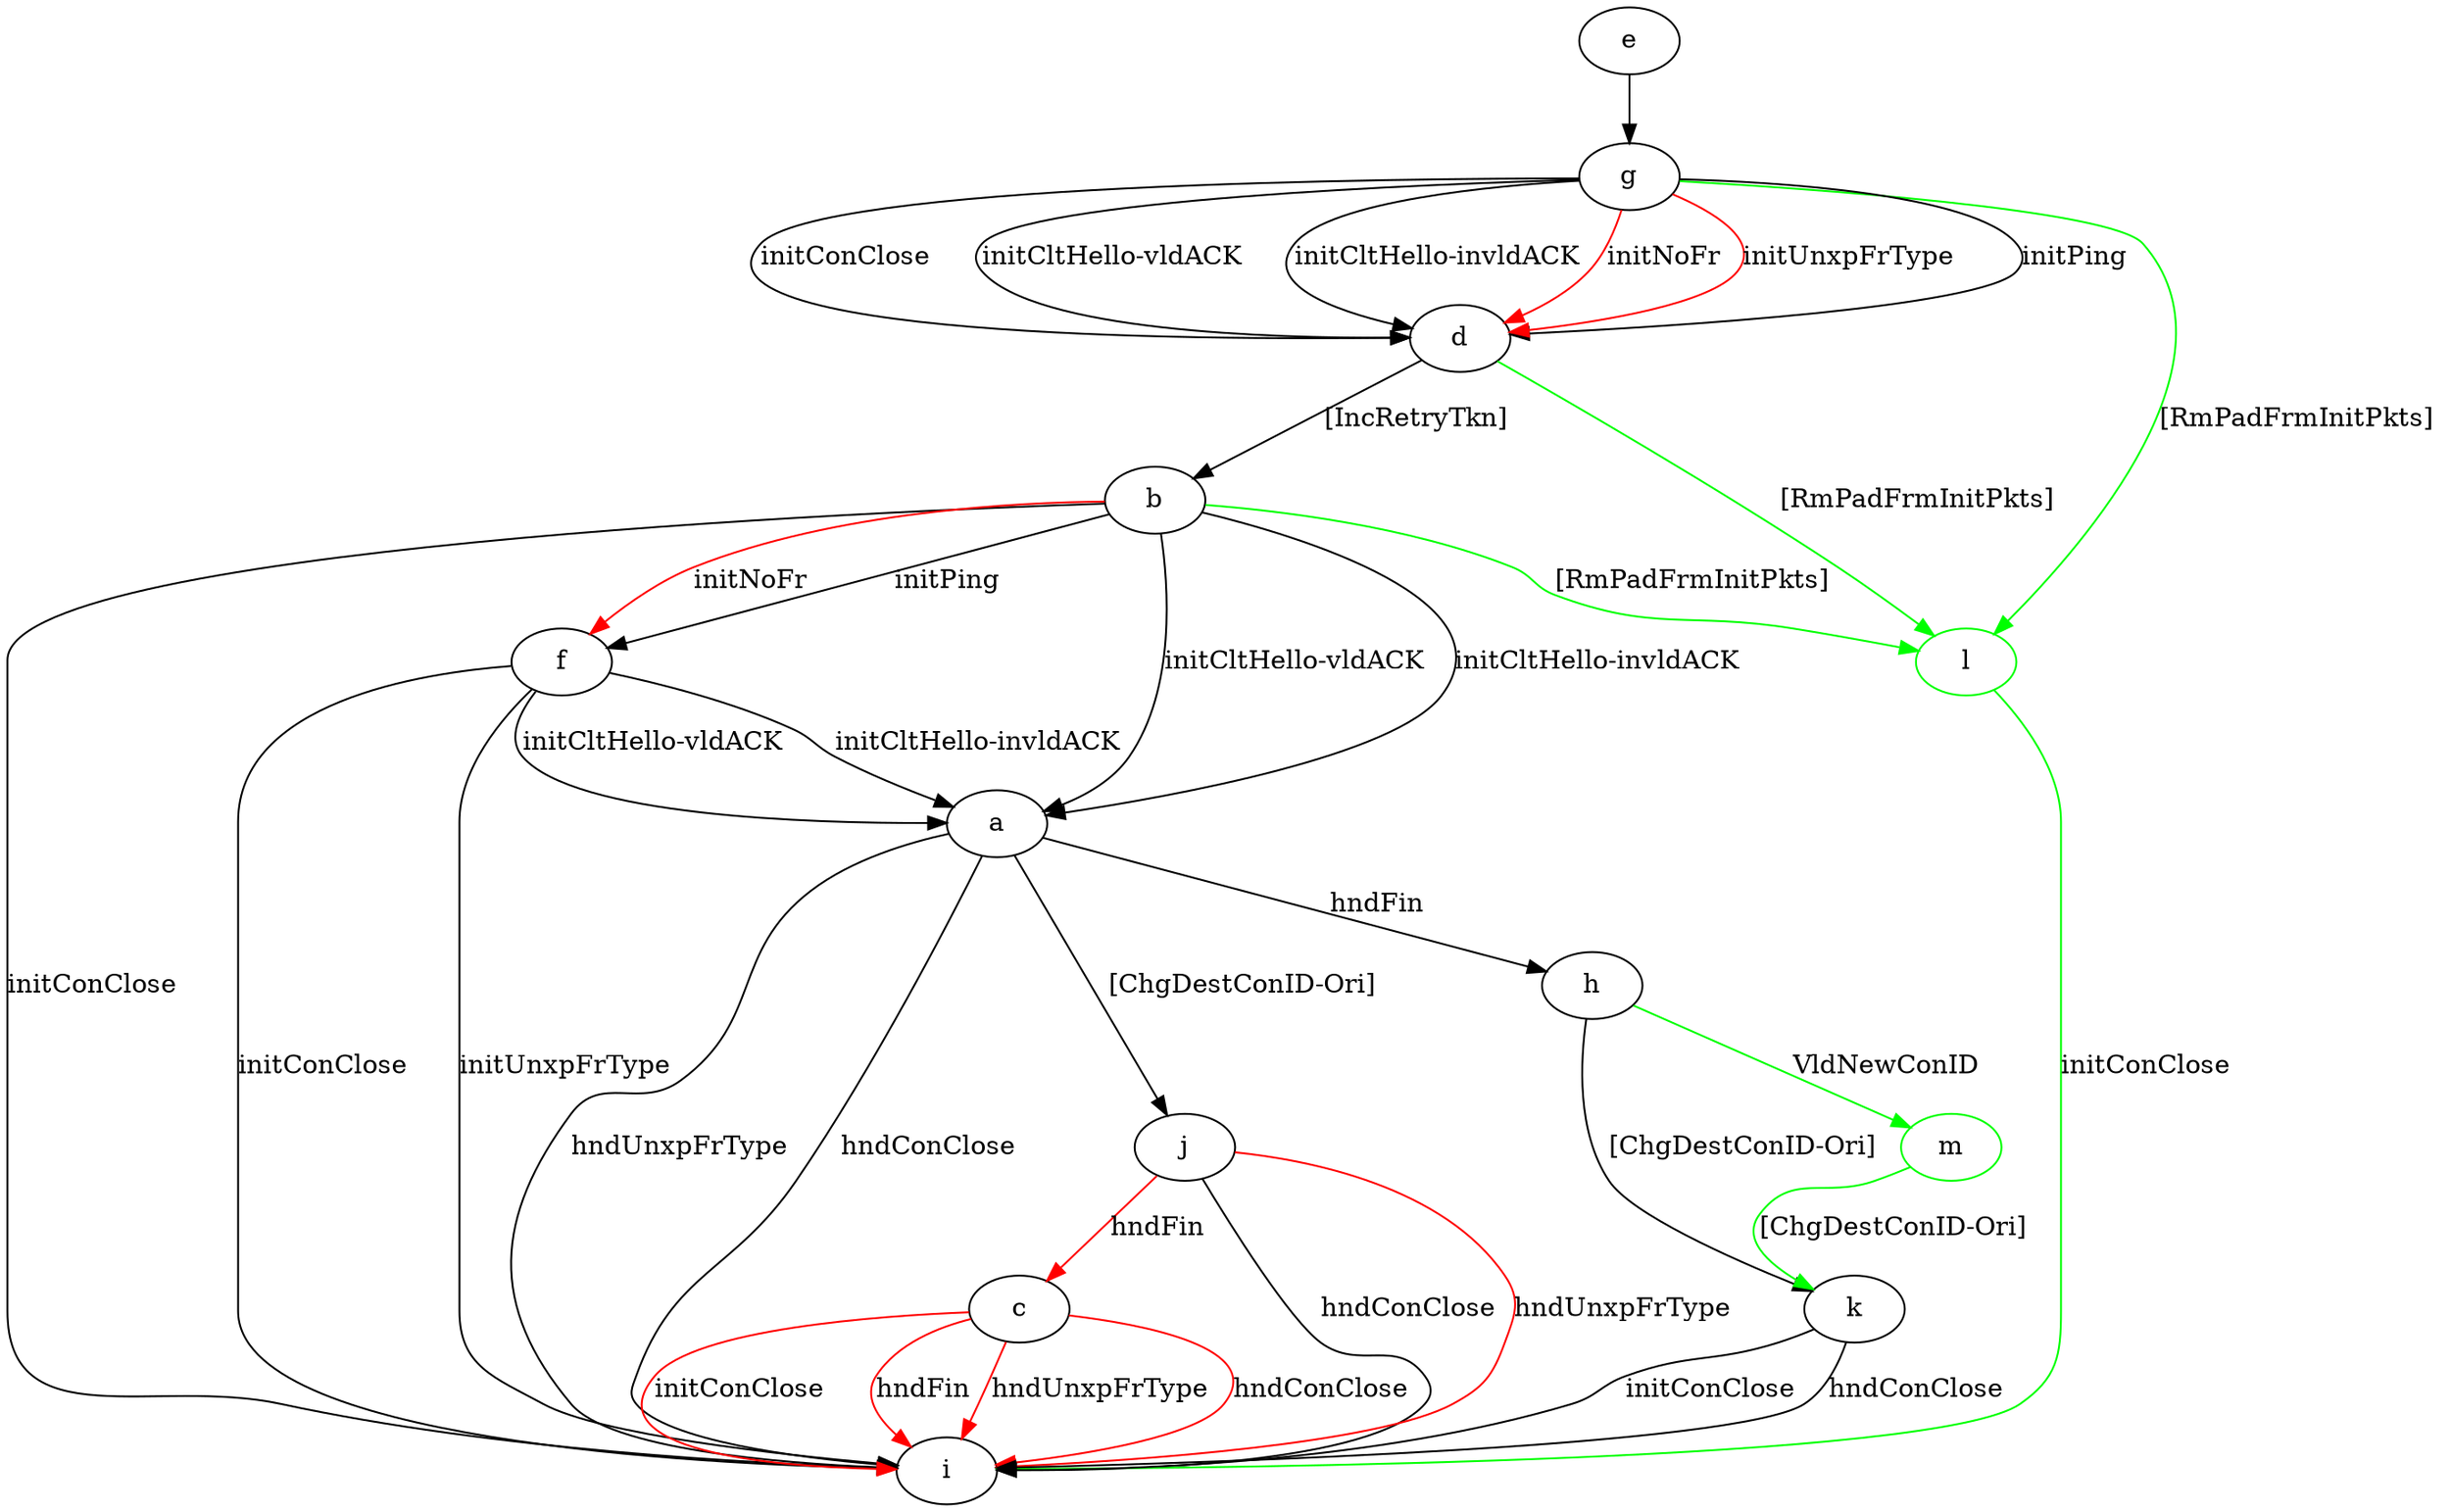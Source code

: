 digraph "" {
	a -> h	[key=0,
		label="hndFin "];
	a -> i	[key=0,
		label="hndUnxpFrType "];
	a -> i	[key=1,
		label="hndConClose "];
	a -> j	[key=0,
		label="[ChgDestConID-Ori] "];
	b -> a	[key=0,
		label="initCltHello-vldACK "];
	b -> a	[key=1,
		label="initCltHello-invldACK "];
	b -> f	[key=0,
		label="initPing "];
	b -> f	[key=1,
		color=red,
		label="initNoFr "];
	b -> i	[key=0,
		label="initConClose "];
	l	[color=green];
	b -> l	[key=0,
		color=green,
		label="[RmPadFrmInitPkts] "];
	c -> i	[key=0,
		color=red,
		label="initConClose "];
	c -> i	[key=1,
		color=red,
		label="hndFin "];
	c -> i	[key=2,
		color=red,
		label="hndUnxpFrType "];
	c -> i	[key=3,
		color=red,
		label="hndConClose "];
	d -> b	[key=0,
		label="[IncRetryTkn] "];
	d -> l	[key=0,
		color=green,
		label="[RmPadFrmInitPkts] "];
	e -> g	[key=0];
	f -> a	[key=0,
		label="initCltHello-vldACK "];
	f -> a	[key=1,
		label="initCltHello-invldACK "];
	f -> i	[key=0,
		label="initConClose "];
	f -> i	[key=1,
		label="initUnxpFrType "];
	g -> d	[key=0,
		label="initPing "];
	g -> d	[key=1,
		label="initConClose "];
	g -> d	[key=2,
		label="initCltHello-vldACK "];
	g -> d	[key=3,
		label="initCltHello-invldACK "];
	g -> d	[key=4,
		color=red,
		label="initNoFr "];
	g -> d	[key=5,
		color=red,
		label="initUnxpFrType "];
	g -> l	[key=0,
		color=green,
		label="[RmPadFrmInitPkts] "];
	h -> k	[key=0,
		label="[ChgDestConID-Ori] "];
	m	[color=green];
	h -> m	[key=0,
		color=green,
		label="VldNewConID "];
	j -> c	[key=0,
		color=red,
		label="hndFin "];
	j -> i	[key=0,
		label="hndConClose "];
	j -> i	[key=1,
		color=red,
		label="hndUnxpFrType "];
	k -> i	[key=0,
		label="initConClose "];
	k -> i	[key=1,
		label="hndConClose "];
	l -> i	[key=0,
		color=green,
		label="initConClose "];
	m -> k	[key=0,
		color=green,
		label="[ChgDestConID-Ori] "];
}
